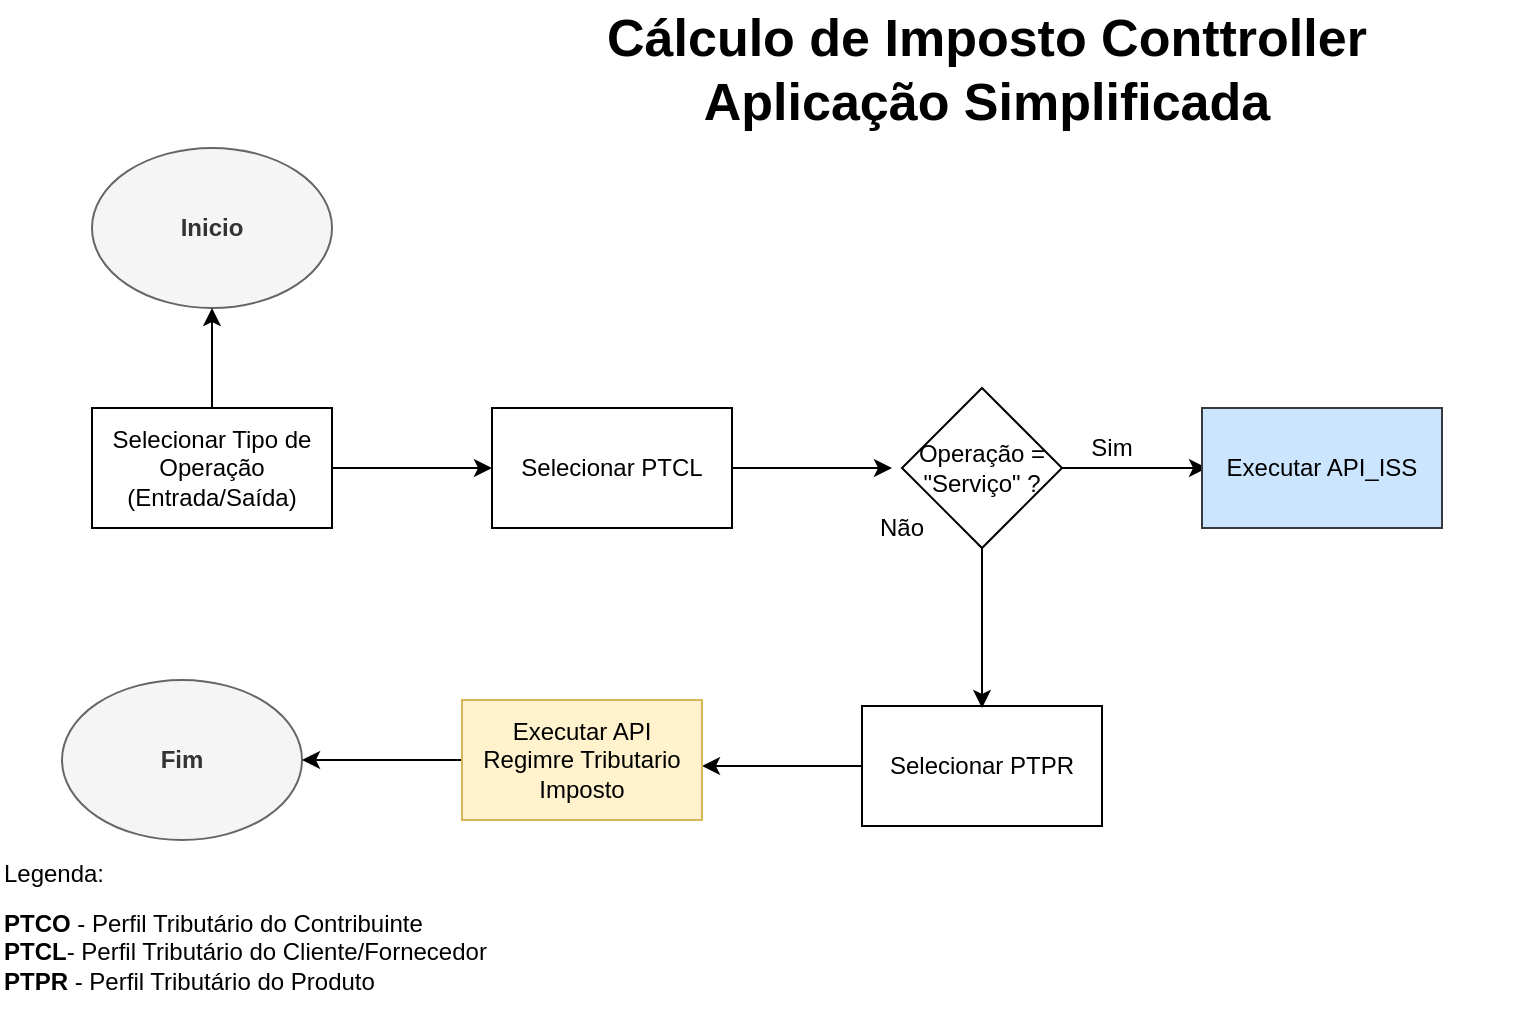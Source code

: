 <mxfile version="10.6.3"><diagram id="6USt4sYg59NDiVrIW6X8" name="Page-1"><mxGraphModel dx="917" dy="535" grid="1" gridSize="10" guides="1" tooltips="1" connect="1" arrows="1" fold="1" page="1" pageScale="1" pageWidth="1169" pageHeight="827" math="0" shadow="0"><root><mxCell id="0"/><mxCell id="1" parent="0"/><mxCell id="n3iShnY8sXEbhcpiSz8n-1" value="Inicio" style="ellipse;whiteSpace=wrap;html=1;fillColor=#f5f5f5;strokeColor=#666666;fontColor=#333333;fontStyle=1" vertex="1" parent="1"><mxGeometry x="55" y="74" width="120" height="80" as="geometry"/></mxCell><mxCell id="n3iShnY8sXEbhcpiSz8n-2" value="Fim" style="ellipse;whiteSpace=wrap;html=1;fillColor=#f5f5f5;strokeColor=#666666;fontColor=#333333;fontStyle=1" vertex="1" parent="1"><mxGeometry x="40" y="340" width="120" height="80" as="geometry"/></mxCell><mxCell id="n3iShnY8sXEbhcpiSz8n-3" style="edgeStyle=orthogonalEdgeStyle;rounded=0;orthogonalLoop=1;jettySize=auto;html=1;entryX=0.5;entryY=1;entryDx=0;entryDy=0;" edge="1" parent="1" source="n3iShnY8sXEbhcpiSz8n-5" target="n3iShnY8sXEbhcpiSz8n-1"><mxGeometry relative="1" as="geometry"><mxPoint x="115" y="164" as="targetPoint"/></mxGeometry></mxCell><mxCell id="n3iShnY8sXEbhcpiSz8n-53" value="" style="edgeStyle=orthogonalEdgeStyle;rounded=0;orthogonalLoop=1;jettySize=auto;html=1;" edge="1" parent="1" source="n3iShnY8sXEbhcpiSz8n-5" target="n3iShnY8sXEbhcpiSz8n-52"><mxGeometry relative="1" as="geometry"/></mxCell><mxCell id="n3iShnY8sXEbhcpiSz8n-5" value="Selecionar Tipo de Operação (Entrada/Saída)&lt;br&gt;" style="rounded=0;whiteSpace=wrap;html=1;" vertex="1" parent="1"><mxGeometry x="55" y="204" width="120" height="60" as="geometry"/></mxCell><mxCell id="n3iShnY8sXEbhcpiSz8n-55" value="" style="edgeStyle=orthogonalEdgeStyle;rounded=0;orthogonalLoop=1;jettySize=auto;html=1;" edge="1" parent="1" source="n3iShnY8sXEbhcpiSz8n-52"><mxGeometry relative="1" as="geometry"><mxPoint x="455" y="234" as="targetPoint"/></mxGeometry></mxCell><mxCell id="n3iShnY8sXEbhcpiSz8n-52" value="Selecionar PTCL&lt;br&gt;" style="rounded=0;whiteSpace=wrap;html=1;" vertex="1" parent="1"><mxGeometry x="255" y="204" width="120" height="60" as="geometry"/></mxCell><mxCell id="n3iShnY8sXEbhcpiSz8n-47" value="" style="edgeStyle=orthogonalEdgeStyle;rounded=0;orthogonalLoop=1;jettySize=auto;html=1;" edge="1" parent="1"><mxGeometry relative="1" as="geometry"><mxPoint x="532.5" y="234" as="sourcePoint"/><mxPoint x="612.5" y="234" as="targetPoint"/></mxGeometry></mxCell><mxCell id="n3iShnY8sXEbhcpiSz8n-11" value="&lt;p&gt;&lt;span&gt;Executar API_ISS&lt;/span&gt;&lt;br&gt;&lt;/p&gt;" style="rounded=0;whiteSpace=wrap;html=1;fillColor=#cce5ff;strokeColor=#36393d;" vertex="1" parent="1"><mxGeometry x="610" y="204" width="120" height="60" as="geometry"/></mxCell><mxCell id="n3iShnY8sXEbhcpiSz8n-62" value="" style="edgeStyle=orthogonalEdgeStyle;rounded=0;orthogonalLoop=1;jettySize=auto;html=1;" edge="1" parent="1" source="n3iShnY8sXEbhcpiSz8n-17"><mxGeometry relative="1" as="geometry"><mxPoint x="360" y="383" as="targetPoint"/></mxGeometry></mxCell><mxCell id="n3iShnY8sXEbhcpiSz8n-17" value="&lt;p&gt;&lt;span&gt;Selecionar PTPR&lt;/span&gt;&lt;/p&gt;" style="rounded=0;whiteSpace=wrap;html=1;" vertex="1" parent="1"><mxGeometry x="440" y="353" width="120" height="60" as="geometry"/></mxCell><mxCell id="n3iShnY8sXEbhcpiSz8n-64" value="" style="edgeStyle=orthogonalEdgeStyle;rounded=0;orthogonalLoop=1;jettySize=auto;html=1;" edge="1" parent="1" source="n3iShnY8sXEbhcpiSz8n-19"><mxGeometry relative="1" as="geometry"><mxPoint x="160" y="380" as="targetPoint"/></mxGeometry></mxCell><mxCell id="n3iShnY8sXEbhcpiSz8n-19" value="&lt;p&gt;&lt;span&gt;Executar API Regimre Tributario Imposto&lt;/span&gt;&lt;/p&gt;" style="rounded=0;whiteSpace=wrap;html=1;fillColor=#fff2cc;strokeColor=#d6b656;" vertex="1" parent="1"><mxGeometry x="240" y="350" width="120" height="60" as="geometry"/></mxCell><mxCell id="n3iShnY8sXEbhcpiSz8n-22" value="Legenda:" style="text;html=1;strokeColor=none;fillColor=none;align=center;verticalAlign=middle;whiteSpace=wrap;rounded=0;" vertex="1" parent="1"><mxGeometry x="16" y="427" width="40" height="20" as="geometry"/></mxCell><mxCell id="n3iShnY8sXEbhcpiSz8n-23" value="&lt;b&gt;PTCO&lt;/b&gt; -&amp;nbsp;Perfil Tributário do Contribuinte&lt;br&gt;&lt;b&gt;PTCL&lt;/b&gt;- Perfil Tributário do Cliente/Fornecedor&lt;b&gt;&lt;br&gt;PTPR&lt;/b&gt; - Perfil Tributário do Produto&amp;nbsp; &amp;nbsp; &amp;nbsp; &amp;nbsp; &amp;nbsp; &amp;nbsp;&lt;br&gt;&lt;br&gt;" style="text;html=1;" vertex="1" parent="1"><mxGeometry x="9" y="448" width="220" height="50" as="geometry"/></mxCell><mxCell id="n3iShnY8sXEbhcpiSz8n-24" value="&lt;b&gt;&lt;font style=&quot;font-size: 26px&quot;&gt;Cálculo de Imposto Conttroller &lt;br&gt;Aplicação Simplificada&lt;/font&gt;&lt;/b&gt;" style="text;html=1;align=center;verticalAlign=middle;whiteSpace=wrap;rounded=0;" vertex="1" parent="1"><mxGeometry x="240" width="525" height="70" as="geometry"/></mxCell><mxCell id="n3iShnY8sXEbhcpiSz8n-59" value="" style="edgeStyle=orthogonalEdgeStyle;rounded=0;orthogonalLoop=1;jettySize=auto;html=1;" edge="1" parent="1" source="n3iShnY8sXEbhcpiSz8n-41"><mxGeometry relative="1" as="geometry"><mxPoint x="500" y="354" as="targetPoint"/></mxGeometry></mxCell><mxCell id="n3iShnY8sXEbhcpiSz8n-41" value="Operação = &quot;Serviço&quot; ?" style="rhombus;whiteSpace=wrap;html=1;" vertex="1" parent="1"><mxGeometry x="460" y="194" width="80" height="80" as="geometry"/></mxCell><mxCell id="n3iShnY8sXEbhcpiSz8n-48" value="Sim" style="text;html=1;strokeColor=none;fillColor=none;align=center;verticalAlign=middle;whiteSpace=wrap;rounded=0;" vertex="1" parent="1"><mxGeometry x="545" y="214" width="40" height="20" as="geometry"/></mxCell><mxCell id="n3iShnY8sXEbhcpiSz8n-49" value="Não" style="text;html=1;strokeColor=none;fillColor=none;align=center;verticalAlign=middle;whiteSpace=wrap;rounded=0;" vertex="1" parent="1"><mxGeometry x="440" y="254" width="40" height="20" as="geometry"/></mxCell></root></mxGraphModel></diagram></mxfile>